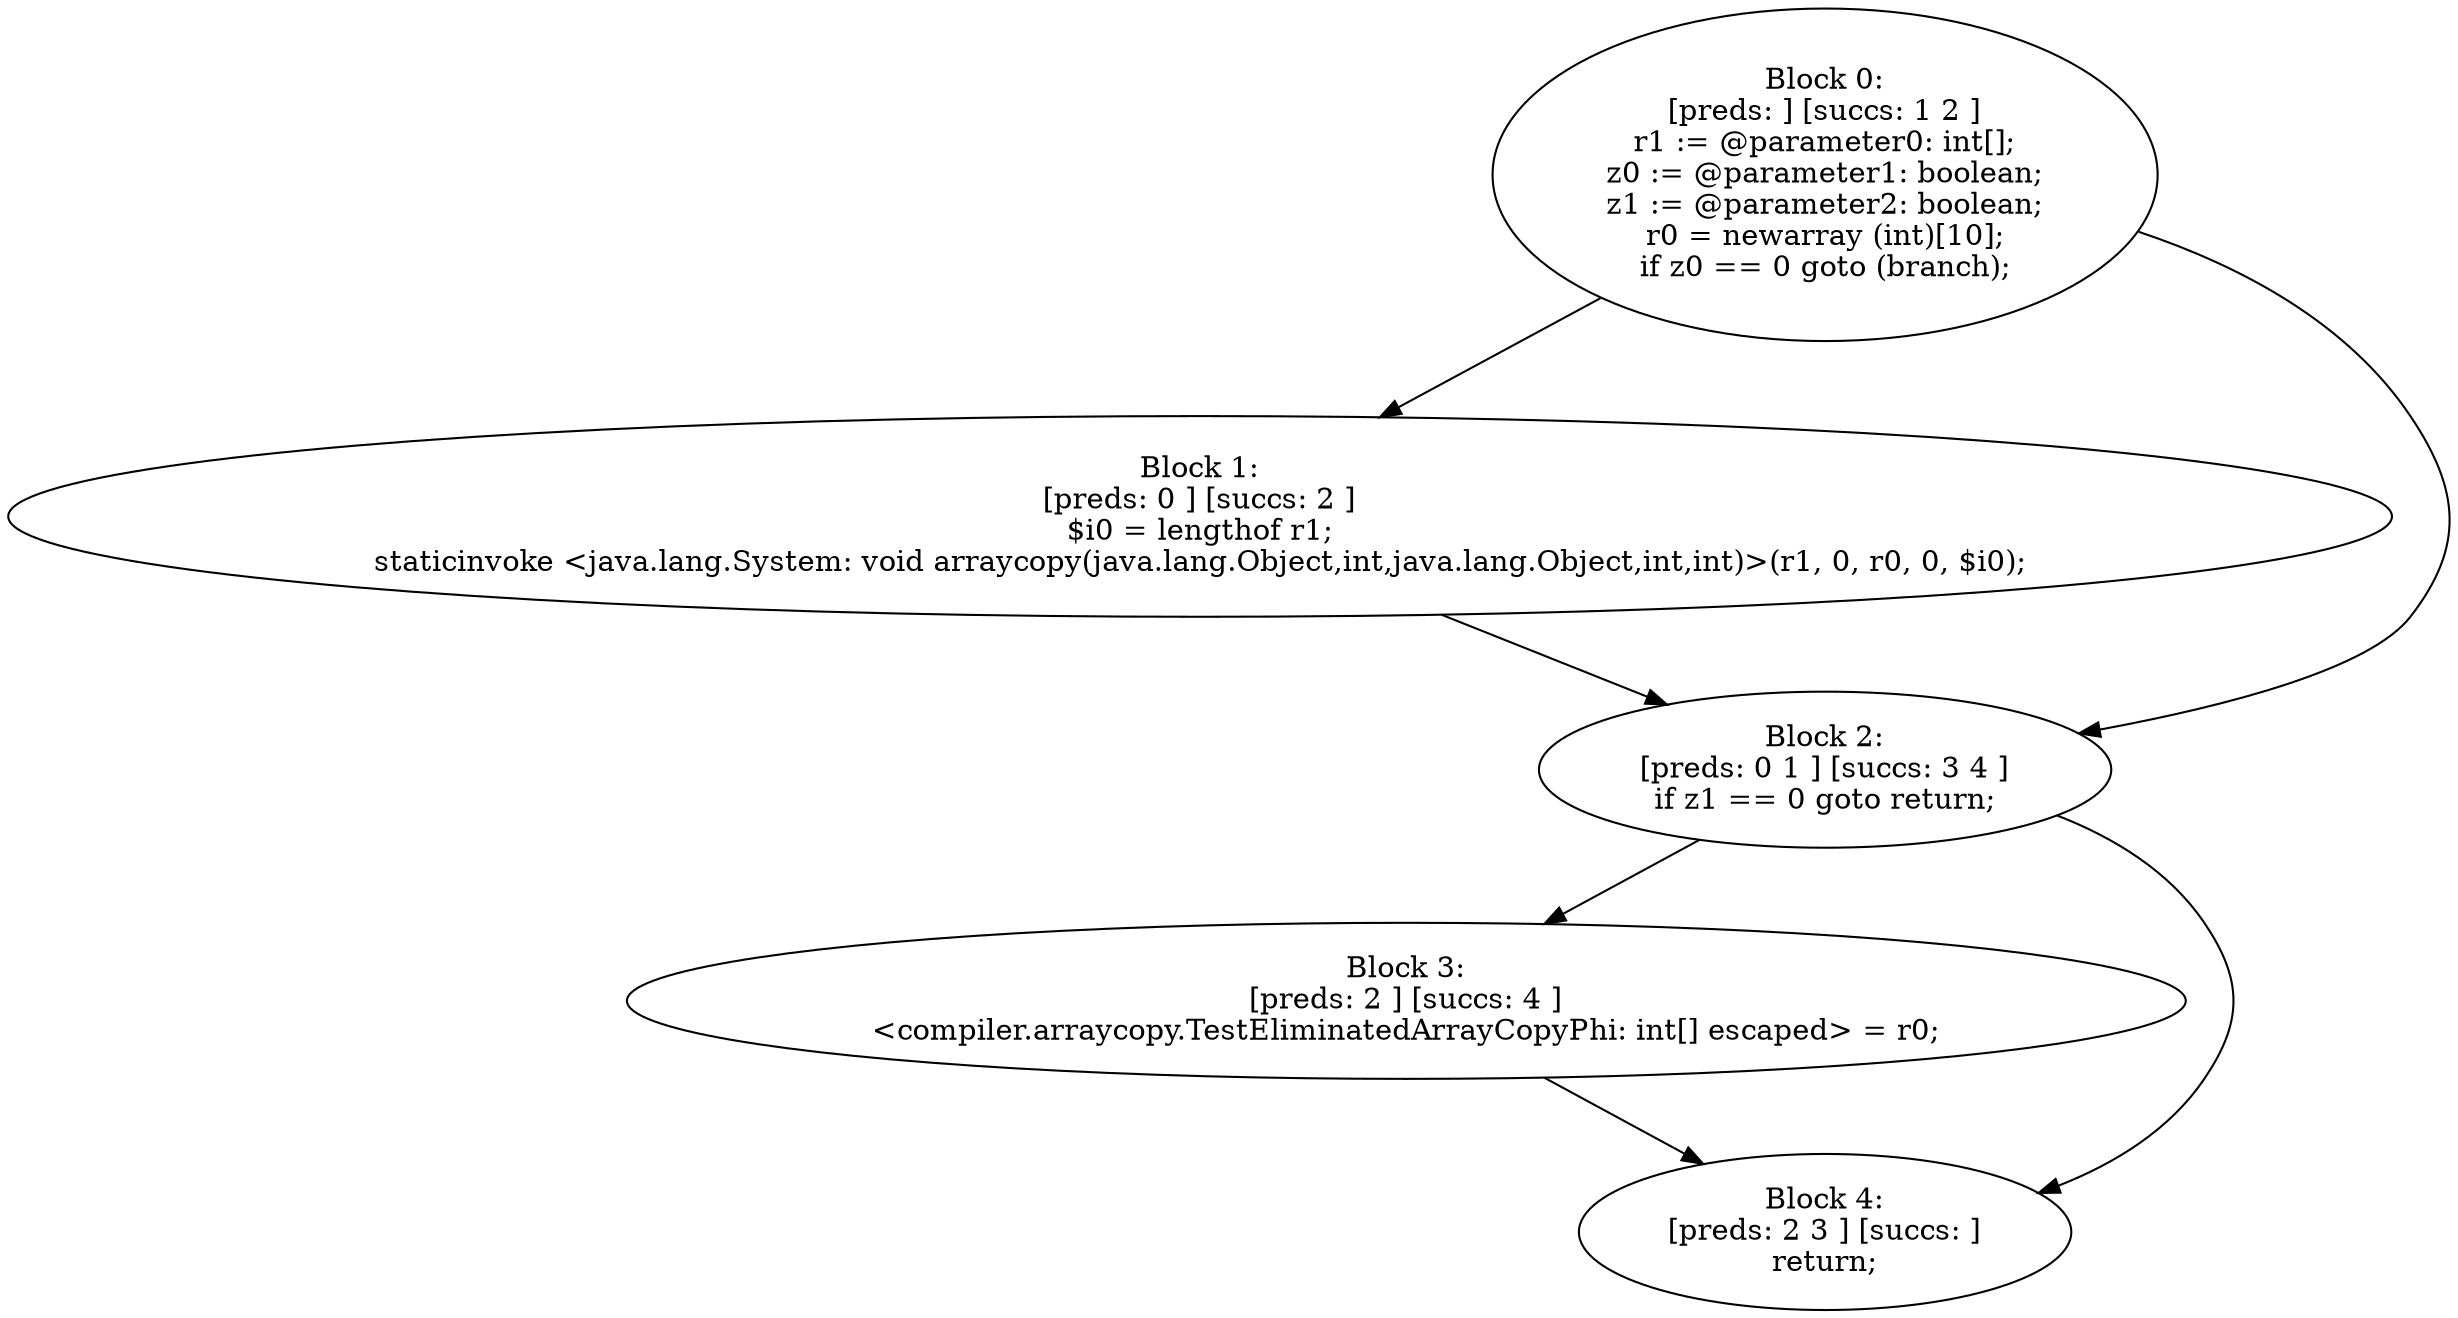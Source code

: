digraph "unitGraph" {
    "Block 0:
[preds: ] [succs: 1 2 ]
r1 := @parameter0: int[];
z0 := @parameter1: boolean;
z1 := @parameter2: boolean;
r0 = newarray (int)[10];
if z0 == 0 goto (branch);
"
    "Block 1:
[preds: 0 ] [succs: 2 ]
$i0 = lengthof r1;
staticinvoke <java.lang.System: void arraycopy(java.lang.Object,int,java.lang.Object,int,int)>(r1, 0, r0, 0, $i0);
"
    "Block 2:
[preds: 0 1 ] [succs: 3 4 ]
if z1 == 0 goto return;
"
    "Block 3:
[preds: 2 ] [succs: 4 ]
<compiler.arraycopy.TestEliminatedArrayCopyPhi: int[] escaped> = r0;
"
    "Block 4:
[preds: 2 3 ] [succs: ]
return;
"
    "Block 0:
[preds: ] [succs: 1 2 ]
r1 := @parameter0: int[];
z0 := @parameter1: boolean;
z1 := @parameter2: boolean;
r0 = newarray (int)[10];
if z0 == 0 goto (branch);
"->"Block 1:
[preds: 0 ] [succs: 2 ]
$i0 = lengthof r1;
staticinvoke <java.lang.System: void arraycopy(java.lang.Object,int,java.lang.Object,int,int)>(r1, 0, r0, 0, $i0);
";
    "Block 0:
[preds: ] [succs: 1 2 ]
r1 := @parameter0: int[];
z0 := @parameter1: boolean;
z1 := @parameter2: boolean;
r0 = newarray (int)[10];
if z0 == 0 goto (branch);
"->"Block 2:
[preds: 0 1 ] [succs: 3 4 ]
if z1 == 0 goto return;
";
    "Block 1:
[preds: 0 ] [succs: 2 ]
$i0 = lengthof r1;
staticinvoke <java.lang.System: void arraycopy(java.lang.Object,int,java.lang.Object,int,int)>(r1, 0, r0, 0, $i0);
"->"Block 2:
[preds: 0 1 ] [succs: 3 4 ]
if z1 == 0 goto return;
";
    "Block 2:
[preds: 0 1 ] [succs: 3 4 ]
if z1 == 0 goto return;
"->"Block 3:
[preds: 2 ] [succs: 4 ]
<compiler.arraycopy.TestEliminatedArrayCopyPhi: int[] escaped> = r0;
";
    "Block 2:
[preds: 0 1 ] [succs: 3 4 ]
if z1 == 0 goto return;
"->"Block 4:
[preds: 2 3 ] [succs: ]
return;
";
    "Block 3:
[preds: 2 ] [succs: 4 ]
<compiler.arraycopy.TestEliminatedArrayCopyPhi: int[] escaped> = r0;
"->"Block 4:
[preds: 2 3 ] [succs: ]
return;
";
}
